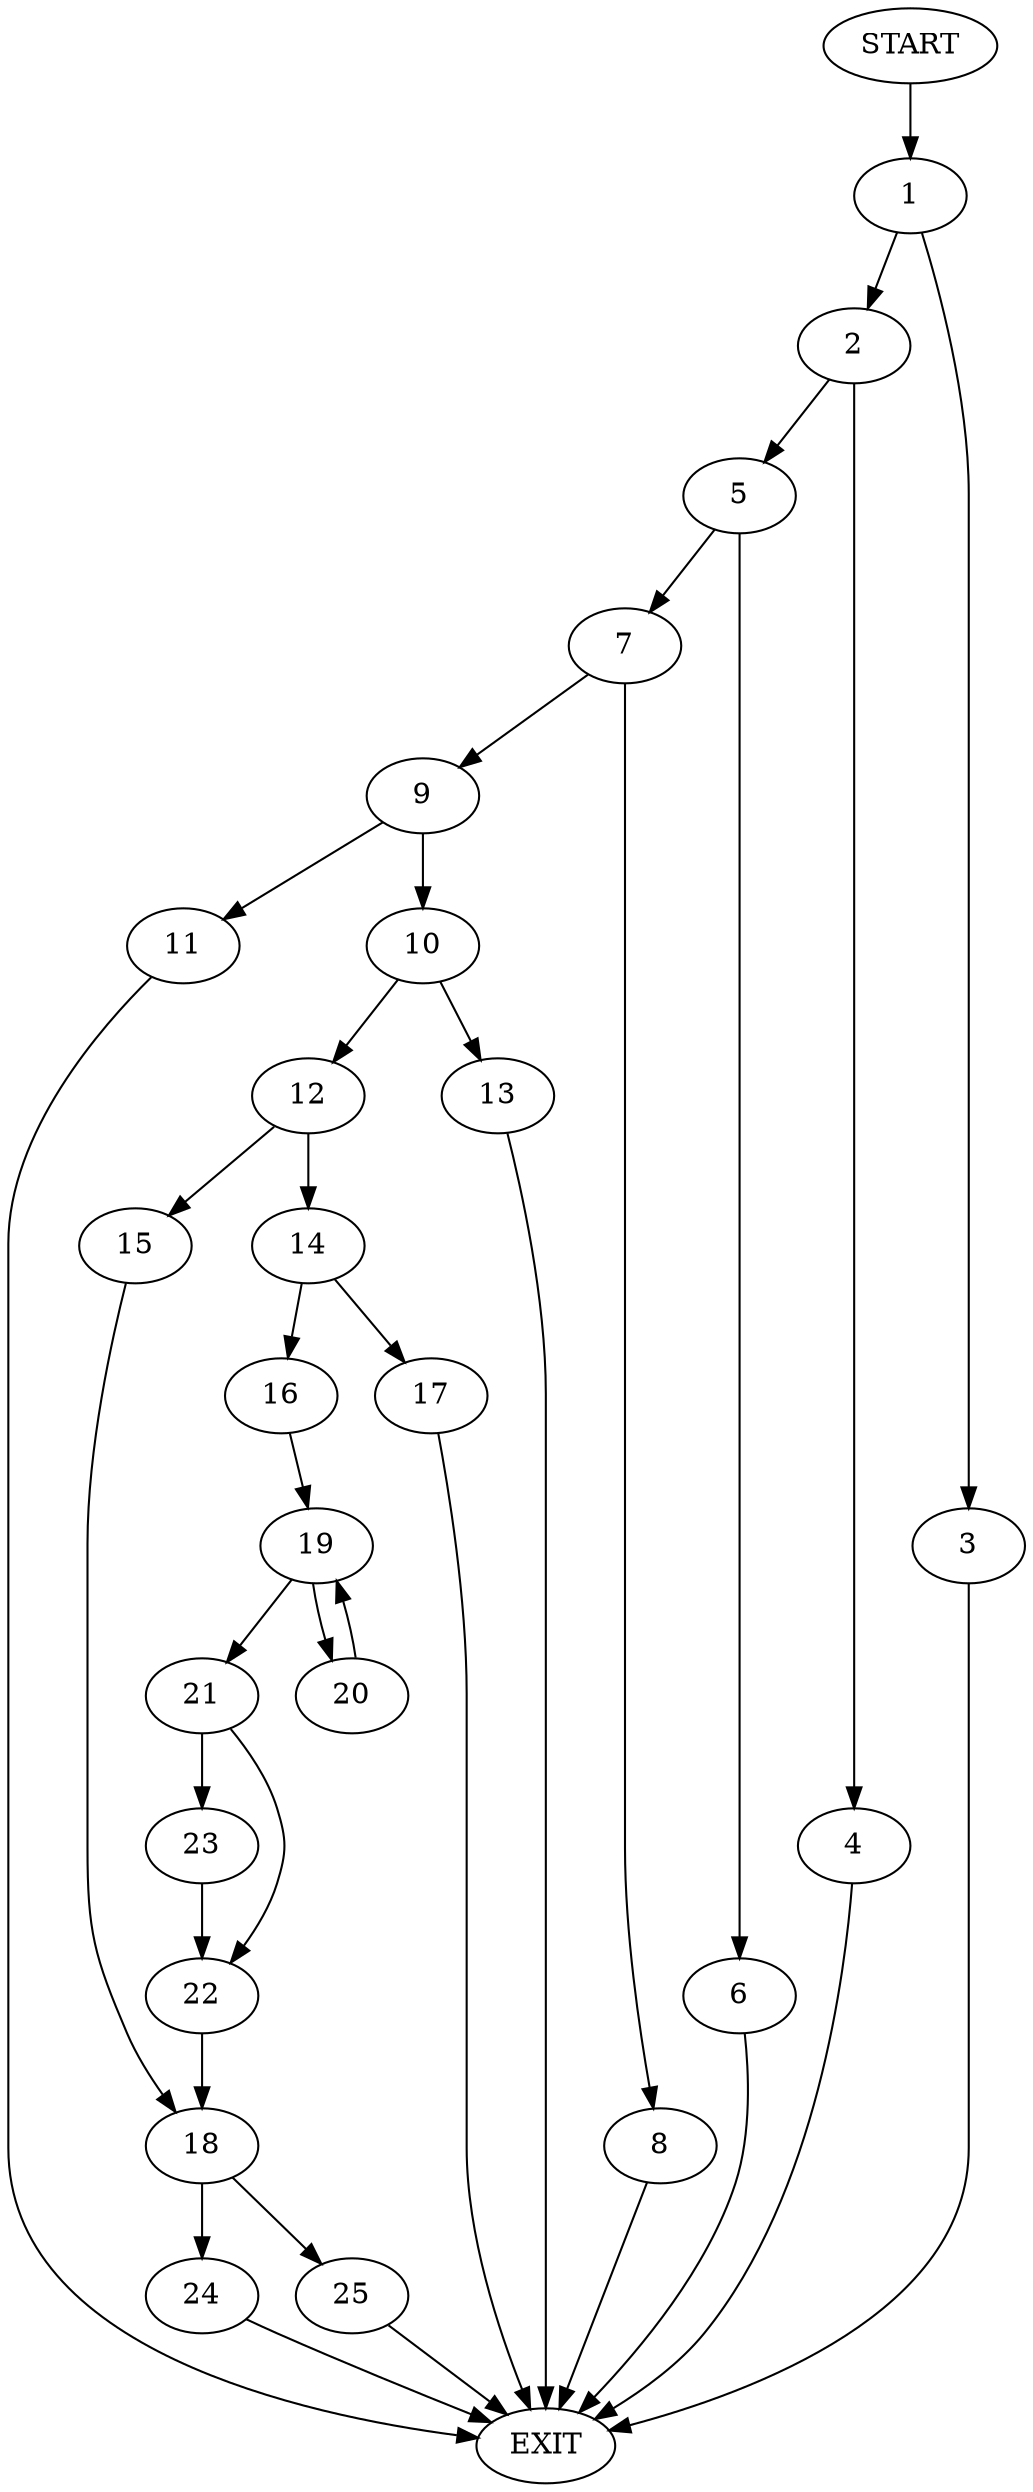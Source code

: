 digraph {
0 [label="START"]
26 [label="EXIT"]
0 -> 1
1 -> 2
1 -> 3
3 -> 26
2 -> 4
2 -> 5
5 -> 6
5 -> 7
4 -> 26
7 -> 8
7 -> 9
6 -> 26
9 -> 10
9 -> 11
8 -> 26
11 -> 26
10 -> 12
10 -> 13
12 -> 14
12 -> 15
13 -> 26
14 -> 16
14 -> 17
15 -> 18
16 -> 19
17 -> 26
19 -> 20
19 -> 21
21 -> 22
21 -> 23
20 -> 19
22 -> 18
23 -> 22
18 -> 24
18 -> 25
24 -> 26
25 -> 26
}
